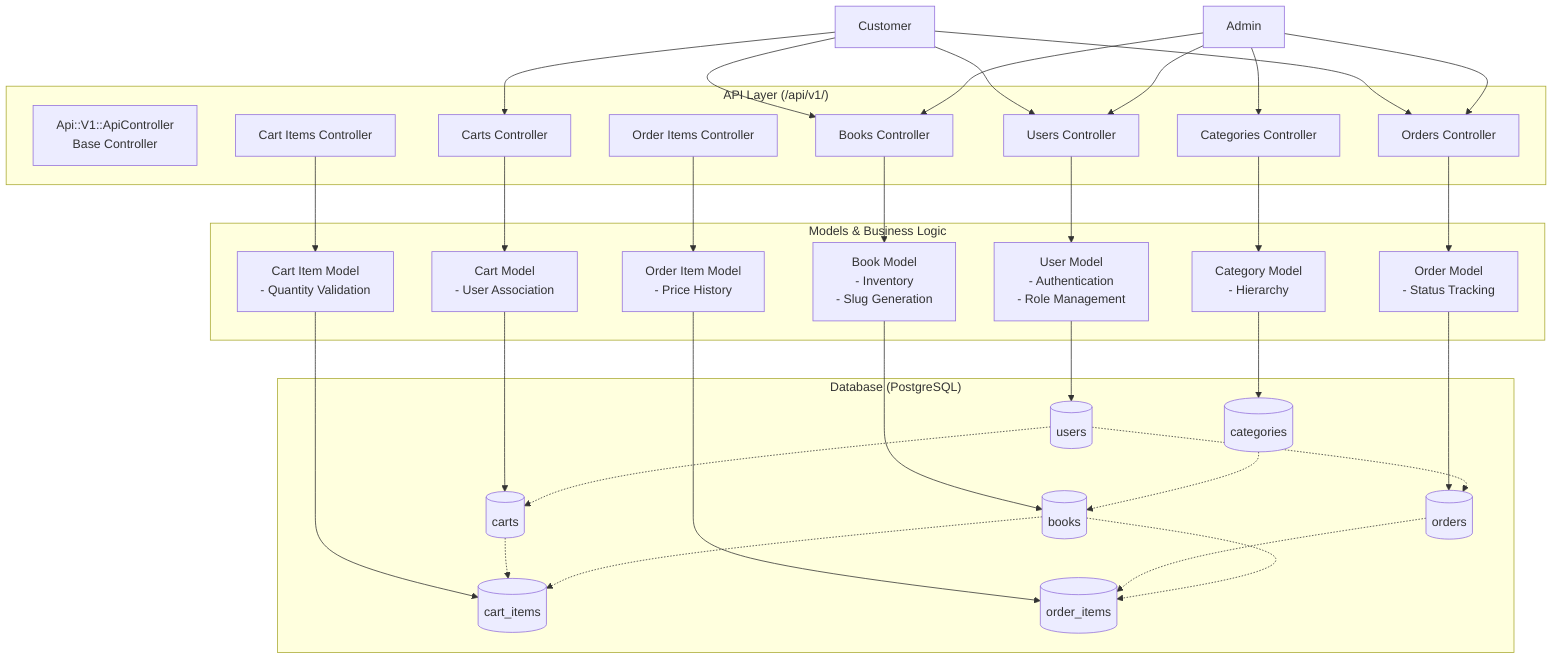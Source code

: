 graph TB
    %% External Actors
    Customer[Customer]
    Admin[Admin]
    
    %% API Layer
    subgraph "API Layer (/api/v1/)"
        ApiController[Api::V1::ApiController<br/>Base Controller]
        BooksAPI[Books Controller]
        CategoriesAPI[Categories Controller]
        UsersAPI[Users Controller]
        CartsAPI[Carts Controller]
        OrdersAPI[Orders Controller]
        CartItemsAPI[Cart Items Controller]
        OrderItemsAPI[Order Items Controller]
    end
    
    %% Business Logic Layer
    subgraph "Models & Business Logic"
        UserModel[User Model<br/>- Authentication<br/>- Role Management]
        BookModel[Book Model<br/>- Inventory<br/>- Slug Generation]
        CategoryModel[Category Model<br/>- Hierarchy]
        CartModel[Cart Model<br/>- User Association]
        CartItemModel[Cart Item Model<br/>- Quantity Validation]
        OrderModel[Order Model<br/>- Status Tracking]
        OrderItemModel[Order Item Model<br/>- Price History]
    end
    
    %% Data Layer
    subgraph "Database (PostgreSQL)"
        UsersTable[(users)]
        BooksTable[(books)]
        CategoriesTable[(categories)]
        CartsTable[(carts)]
        CartItemsTable[(cart_items)]
        OrdersTable[(orders)]
        OrderItemsTable[(order_items)]
    end
    
    %% Flow Connections
    Customer --> BooksAPI
    Customer --> CartsAPI
    Customer --> OrdersAPI
    Customer --> UsersAPI
    
    Admin --> BooksAPI
    Admin --> CategoriesAPI
    Admin --> OrdersAPI
    Admin --> UsersAPI
    
    %% API to Models
    BooksAPI --> BookModel
    CategoriesAPI --> CategoryModel
    UsersAPI --> UserModel
    CartsAPI --> CartModel
    OrdersAPI --> OrderModel
    CartItemsAPI --> CartItemModel
    OrderItemsAPI --> OrderItemModel
    
    %% Models to Database
    UserModel --> UsersTable
    BookModel --> BooksTable
    CategoryModel --> CategoriesTable
    CartModel --> CartsTable
    CartItemModel --> CartItemsTable
    OrderModel --> OrdersTable
    OrderItemModel --> OrderItemsTable
    
    %% Relationships
    UsersTable -.-> CartsTable
    UsersTable -.-> OrdersTable
    CategoriesTable -.-> BooksTable
    CartsTable -.-> CartItemsTable
    BooksTable -.-> CartItemsTable
    OrdersTable -.-> OrderItemsTable
    BooksTable -.-> OrderItemsTable